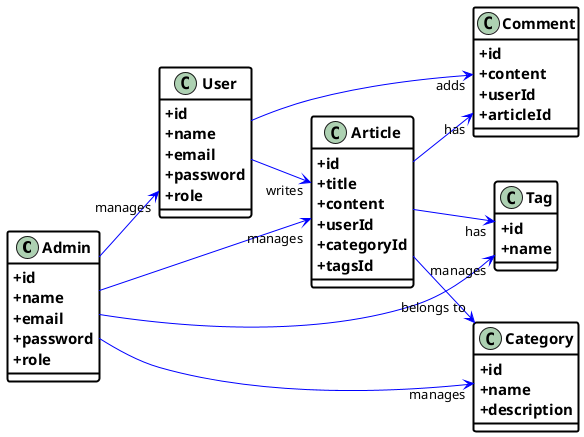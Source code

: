 @startuml
skinparam classAttributeIconSize 0
skinparam linetype ortho
skinparam linetype ortho_crossover 20
skinparam linetype ortho_crossover_length 20
skinparam linetype ortho_crossover_width 20
skinparam linetype ortho_crossover_shape circle
skinparam linetype ortho_crossover_color red
skinparam linetype ortho_crossover_spacing 20
skinparam linetype ortho_crossover_margin 20

skinparam class {
    BackgroundColor white
    ArrowColor blue
    BorderColor black
    BorderThickness 2
    FontColor black
    FontSize 15
    FontStyle bold
    HeaderFontColor black
    HeaderFontSize 15 
    HeaderFontStyle bold
    HeaderBackgroundColor white
    HeaderBorderColor black
    HeaderBorderThickness 2
    HeaderFontColor black
    HeaderFontSize 15
    HeaderFontStyle bold
    HeaderPosition top 
    AttributeBackgroundColor white
    AttributeBorderColor black
    AttributeBorderThickness 2
    AttributeFontColor black
    AttributeFontSize 15
    AttributeFontStyle bold
    AttributePosition top
    Shadowing true
    RoundCorner 10
    AttributeIconSize 0 
}
left to right direction
' Entities


class Admin {
    +id
    +name
    +email
    +password
    +role
}

class User {
    +id
    +name
    +email
    +password
    +role
}

class Article {
    +id
    +title
    +content
    +userId
    +categoryId
    +tagsId
    
}

class Comment {
    +id
    +content
    +userId
    +articleId
    
}

class Tag {
    +id
    +name
}

class Category {
    +id
    +name
    +description
}

' Relationships
Admin --> "manages" User
Admin --> "manages" Article
Admin --> "manages" Category
Admin --> "manages" Tag

User --> "adds" Comment
User --> "writes" Article

Article --> "has" Tag
Article --> "belongs to" Category
Article --> "has" Comment

@enduml
